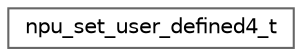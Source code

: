 digraph "Graphical Class Hierarchy"
{
 // LATEX_PDF_SIZE
  bgcolor="transparent";
  edge [fontname=Helvetica,fontsize=10,labelfontname=Helvetica,labelfontsize=10];
  node [fontname=Helvetica,fontsize=10,shape=box,height=0.2,width=0.4];
  rankdir="LR";
  Node0 [id="Node000000",label="npu_set_user_defined4_t",height=0.2,width=0.4,color="grey40", fillcolor="white", style="filled",URL="$structnpu__set__user__defined4__t.html",tooltip=" "];
}
